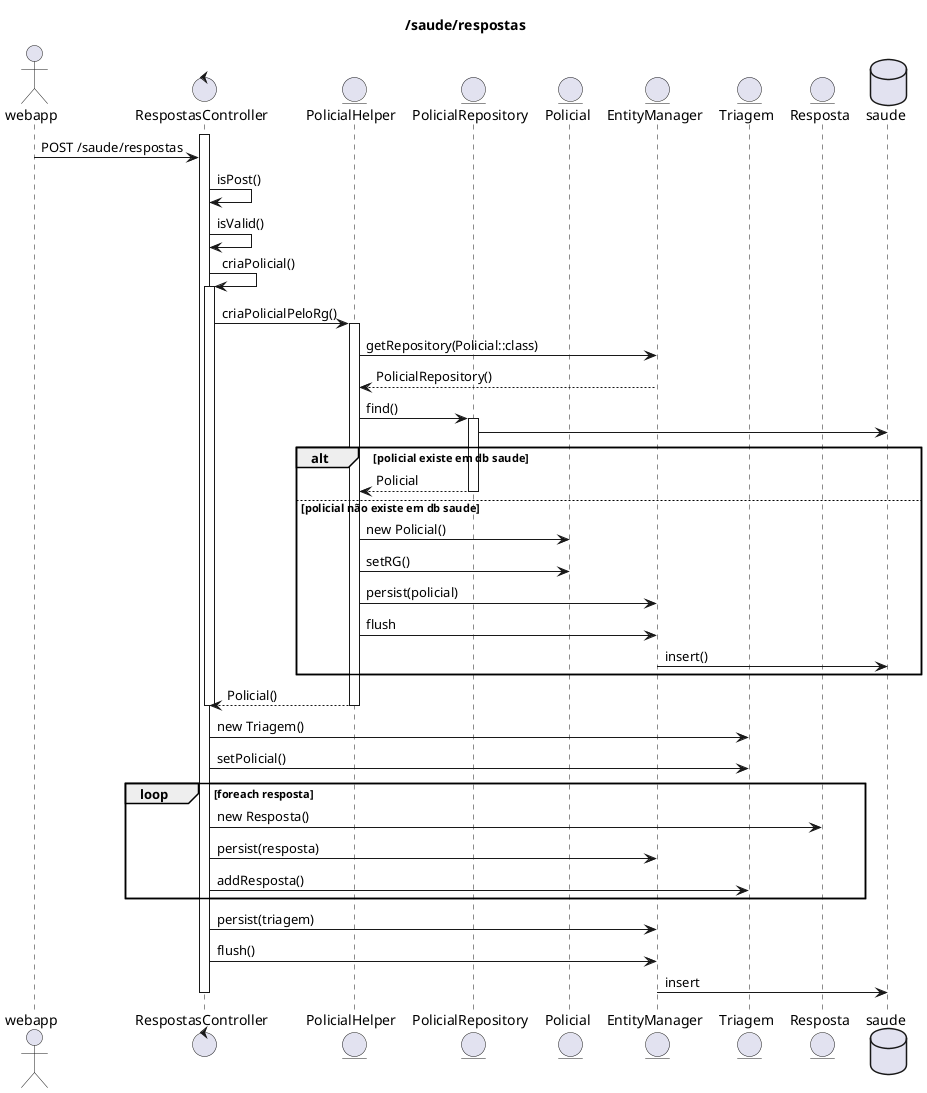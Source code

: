 @startuml

title "/saude/respostas"

actor webapp
control "RespostasController" as RC
entity PolicialHelper as PH
entity PolicialRepository as PMR
entity Policial as PM
entity EntityManager as em
entity Triagem
entity Resposta
database saude

activate RC
webapp->RC: POST /saude/respostas
RC->RC:isPost()
RC->RC:isValid()
RC->RC:criaPolicial()
activate RC

RC->PH:criaPolicialPeloRg()
activate PH

PH->em:getRepository(Policial::class)
PH<--em: PolicialRepository()
PH->PMR:find()
activate PMR
PMR->saude
alt policial existe em db saude
    PH<--PMR: Policial
    deactivate PMR
else policial não existe em db saude
    PH->PM: new Policial()
    PH->PM: setRG()
    PH->em: persist(policial)
    PH->em: flush
    em->saude: insert()
end

RC<--PH: Policial()
deactivate PH
deactivate RC
RC->Triagem: new Triagem()
RC->Triagem: setPolicial()
loop foreach resposta
RC->Resposta: new Resposta()
RC->em: persist(resposta)
RC->Triagem: addResposta()
end
RC->em: persist(triagem)
RC->em: flush()
em->saude: insert
deactivate RC

@enduml